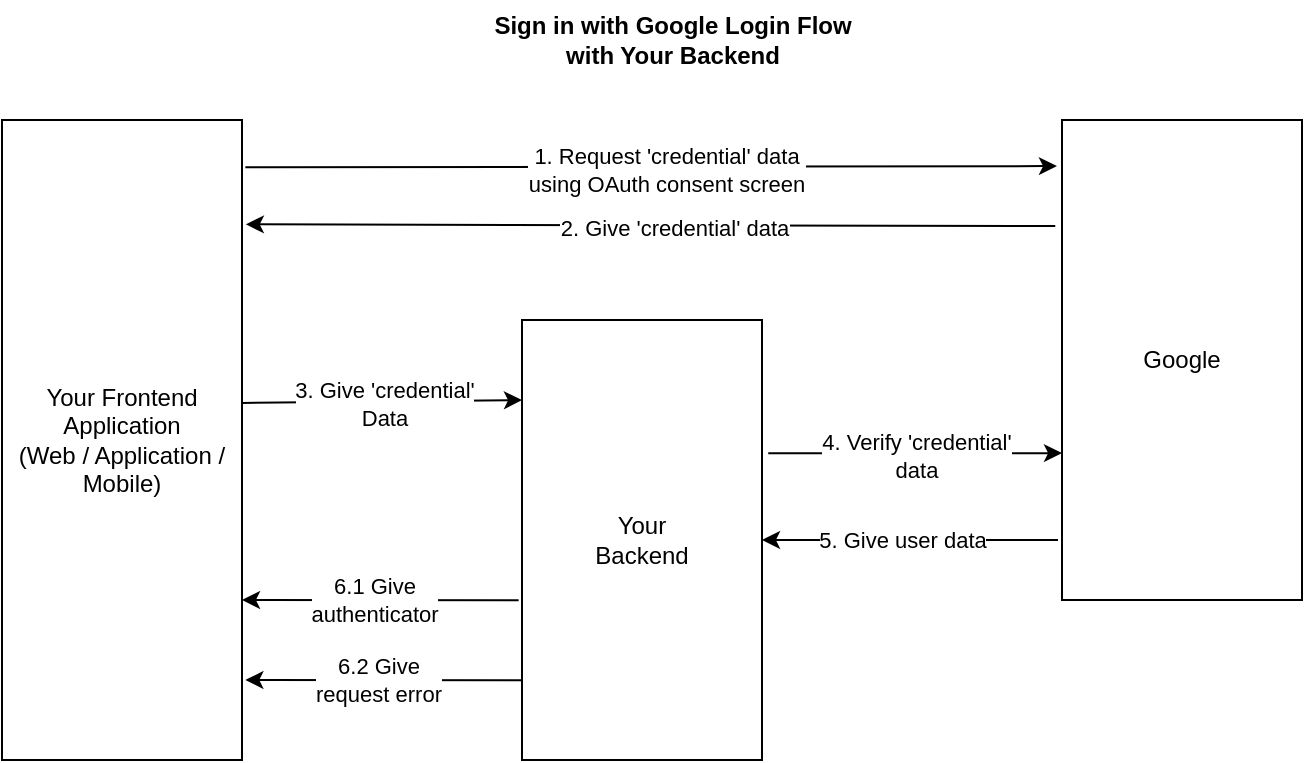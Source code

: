 <mxfile>
    <diagram id="SiVXQJFjps6j0LmDOpf8" name="Page-1">
        <mxGraphModel dx="963" dy="513" grid="1" gridSize="10" guides="1" tooltips="1" connect="1" arrows="1" fold="1" page="1" pageScale="1" pageWidth="850" pageHeight="1100" math="0" shadow="0">
            <root>
                <mxCell id="0"/>
                <mxCell id="1" parent="0"/>
                <mxCell id="2" value="Sign in with Google Login Flow&lt;br&gt;with Your Backend" style="text;html=1;align=center;verticalAlign=middle;resizable=0;points=[];autosize=1;strokeColor=none;fillColor=none;fontStyle=1" vertex="1" parent="1">
                    <mxGeometry x="325" y="80" width="200" height="40" as="geometry"/>
                </mxCell>
                <mxCell id="3" value="Your Frontend Application&lt;br&gt;(Web / Application / Mobile)" style="rounded=0;whiteSpace=wrap;html=1;" vertex="1" parent="1">
                    <mxGeometry x="90" y="140" width="120" height="320" as="geometry"/>
                </mxCell>
                <mxCell id="4" value="Your&lt;br&gt;Backend" style="rounded=0;whiteSpace=wrap;html=1;" vertex="1" parent="1">
                    <mxGeometry x="350" y="240" width="120" height="220" as="geometry"/>
                </mxCell>
                <mxCell id="5" value="Google" style="rounded=0;whiteSpace=wrap;html=1;" vertex="1" parent="1">
                    <mxGeometry x="620" y="140" width="120" height="240" as="geometry"/>
                </mxCell>
                <mxCell id="6" value="" style="endArrow=classic;html=1;exitX=1.014;exitY=0.074;exitDx=0;exitDy=0;exitPerimeter=0;entryX=-0.021;entryY=0.096;entryDx=0;entryDy=0;entryPerimeter=0;" edge="1" parent="1" source="3" target="5">
                    <mxGeometry width="50" height="50" relative="1" as="geometry">
                        <mxPoint x="440" y="270" as="sourcePoint"/>
                        <mxPoint x="490" y="220" as="targetPoint"/>
                    </mxGeometry>
                </mxCell>
                <mxCell id="7" value="1. Request 'credential' data &lt;br&gt;using OAuth consent screen" style="edgeLabel;html=1;align=center;verticalAlign=middle;resizable=0;points=[];" vertex="1" connectable="0" parent="6">
                    <mxGeometry x="0.119" y="-1" relative="1" as="geometry">
                        <mxPoint x="-17" as="offset"/>
                    </mxGeometry>
                </mxCell>
                <mxCell id="8" value="" style="endArrow=classic;html=1;entryX=1.016;entryY=0.163;entryDx=0;entryDy=0;entryPerimeter=0;exitX=-0.028;exitY=0.221;exitDx=0;exitDy=0;exitPerimeter=0;" edge="1" parent="1" source="5" target="3">
                    <mxGeometry width="50" height="50" relative="1" as="geometry">
                        <mxPoint x="440" y="250" as="sourcePoint"/>
                        <mxPoint x="490" y="200" as="targetPoint"/>
                    </mxGeometry>
                </mxCell>
                <mxCell id="9" value="2. Give 'credential' data" style="edgeLabel;html=1;align=center;verticalAlign=middle;resizable=0;points=[];" vertex="1" connectable="0" parent="8">
                    <mxGeometry x="-0.203" y="1" relative="1" as="geometry">
                        <mxPoint x="-29" as="offset"/>
                    </mxGeometry>
                </mxCell>
                <mxCell id="10" value="" style="endArrow=classic;html=1;exitX=1.014;exitY=0.074;exitDx=0;exitDy=0;exitPerimeter=0;entryX=0;entryY=0.182;entryDx=0;entryDy=0;entryPerimeter=0;" edge="1" parent="1" target="4">
                    <mxGeometry width="50" height="50" relative="1" as="geometry">
                        <mxPoint x="210.0" y="281.46" as="sourcePoint"/>
                        <mxPoint x="290" y="280" as="targetPoint"/>
                    </mxGeometry>
                </mxCell>
                <mxCell id="11" value="3. Give 'credential'&lt;br&gt;Data" style="edgeLabel;html=1;align=center;verticalAlign=middle;resizable=0;points=[];" vertex="1" connectable="0" parent="10">
                    <mxGeometry x="0.119" y="-1" relative="1" as="geometry">
                        <mxPoint x="-8" as="offset"/>
                    </mxGeometry>
                </mxCell>
                <mxCell id="12" value="" style="endArrow=classic;html=1;entryX=0;entryY=0.694;entryDx=0;entryDy=0;entryPerimeter=0;exitX=1.026;exitY=0.303;exitDx=0;exitDy=0;exitPerimeter=0;" edge="1" parent="1" source="4" target="5">
                    <mxGeometry width="50" height="50" relative="1" as="geometry">
                        <mxPoint x="490" y="290" as="sourcePoint"/>
                        <mxPoint x="580" y="310" as="targetPoint"/>
                    </mxGeometry>
                </mxCell>
                <mxCell id="13" value="4. Verify 'credential'&lt;br&gt;data" style="edgeLabel;html=1;align=center;verticalAlign=middle;resizable=0;points=[];" vertex="1" connectable="0" parent="12">
                    <mxGeometry x="0.119" y="-1" relative="1" as="geometry">
                        <mxPoint x="-8" as="offset"/>
                    </mxGeometry>
                </mxCell>
                <mxCell id="15" value="" style="endArrow=classic;html=1;entryX=1;entryY=0.5;entryDx=0;entryDy=0;" edge="1" parent="1" target="4">
                    <mxGeometry width="50" height="50" relative="1" as="geometry">
                        <mxPoint x="618" y="350" as="sourcePoint"/>
                        <mxPoint x="626.04" y="371.36" as="targetPoint"/>
                    </mxGeometry>
                </mxCell>
                <mxCell id="16" value="5. Give user data" style="edgeLabel;html=1;align=center;verticalAlign=middle;resizable=0;points=[];" vertex="1" connectable="0" parent="15">
                    <mxGeometry x="0.119" y="-1" relative="1" as="geometry">
                        <mxPoint x="5" y="1" as="offset"/>
                    </mxGeometry>
                </mxCell>
                <mxCell id="17" value="" style="endArrow=classic;html=1;entryX=1;entryY=0.5;entryDx=0;entryDy=0;exitX=-0.014;exitY=0.637;exitDx=0;exitDy=0;exitPerimeter=0;" edge="1" parent="1" source="4">
                    <mxGeometry width="50" height="50" relative="1" as="geometry">
                        <mxPoint x="357.84" y="381.11" as="sourcePoint"/>
                        <mxPoint x="210" y="380" as="targetPoint"/>
                    </mxGeometry>
                </mxCell>
                <mxCell id="18" value="6.1 Give &lt;br&gt;authenticator" style="edgeLabel;html=1;align=center;verticalAlign=middle;resizable=0;points=[];" vertex="1" connectable="0" parent="17">
                    <mxGeometry x="0.119" y="-1" relative="1" as="geometry">
                        <mxPoint x="5" y="1" as="offset"/>
                    </mxGeometry>
                </mxCell>
                <mxCell id="19" value="" style="endArrow=classic;html=1;entryX=1;entryY=0.5;entryDx=0;entryDy=0;exitX=-0.014;exitY=0.637;exitDx=0;exitDy=0;exitPerimeter=0;" edge="1" parent="1">
                    <mxGeometry width="50" height="50" relative="1" as="geometry">
                        <mxPoint x="350.0" y="420.14" as="sourcePoint"/>
                        <mxPoint x="211.68" y="420" as="targetPoint"/>
                    </mxGeometry>
                </mxCell>
                <mxCell id="20" value="6.2 Give &lt;br&gt;request error" style="edgeLabel;html=1;align=center;verticalAlign=middle;resizable=0;points=[];" vertex="1" connectable="0" parent="19">
                    <mxGeometry x="0.119" y="-1" relative="1" as="geometry">
                        <mxPoint x="5" y="1" as="offset"/>
                    </mxGeometry>
                </mxCell>
            </root>
        </mxGraphModel>
    </diagram>
</mxfile>